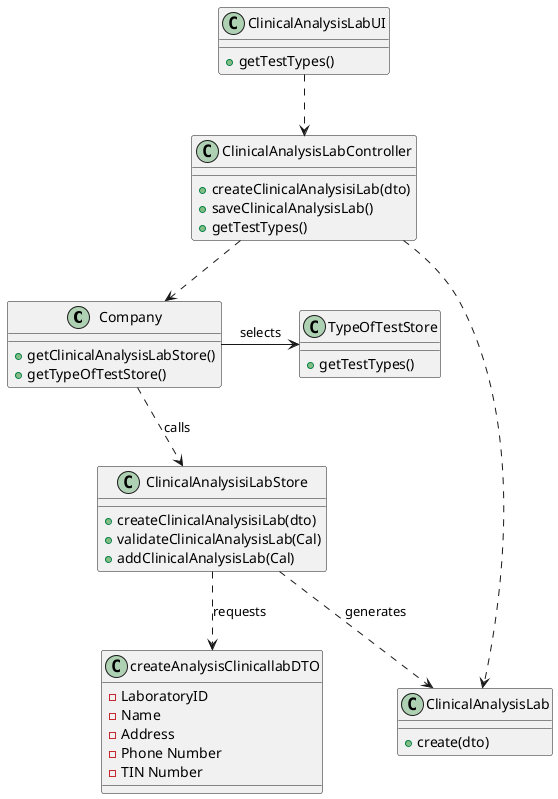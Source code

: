 @startuml
'https://plantuml.com/class-diagram

class Company{
+ getClinicalAnalysisLabStore()
+ getTypeOfTestStore()
}



class ClinicalAnalysisLabController{
+createClinicalAnalysisiLab(dto)
+saveClinicalAnalysisLab()
+getTestTypes()
}

class ClinicalAnalysisiLabStore{
+createClinicalAnalysisiLab(dto)
+validateClinicalAnalysisLab(Cal)
+addClinicalAnalysisLab(Cal)
}

class createAnalysisClinicallabDTO{
- LaboratoryID
- Name
- Address
- Phone Number
- TIN Number
}

class TypeOfTestStore{
+getTestTypes()
}

class ClinicalAnalysisLab{

+create(dto)
}

class ClinicalAnalysisLabUI{
+ getTestTypes()
}

Company ..> ClinicalAnalysisiLabStore : calls
ClinicalAnalysisiLabStore ..> ClinicalAnalysisLab: generates
Company -> TypeOfTestStore: selects
ClinicalAnalysisLabUI ..> ClinicalAnalysisLabController
ClinicalAnalysisLabController ..> Company
ClinicalAnalysisLabController ..>ClinicalAnalysisLab
ClinicalAnalysisiLabStore ..> createAnalysisClinicallabDTO:requests
@enduml